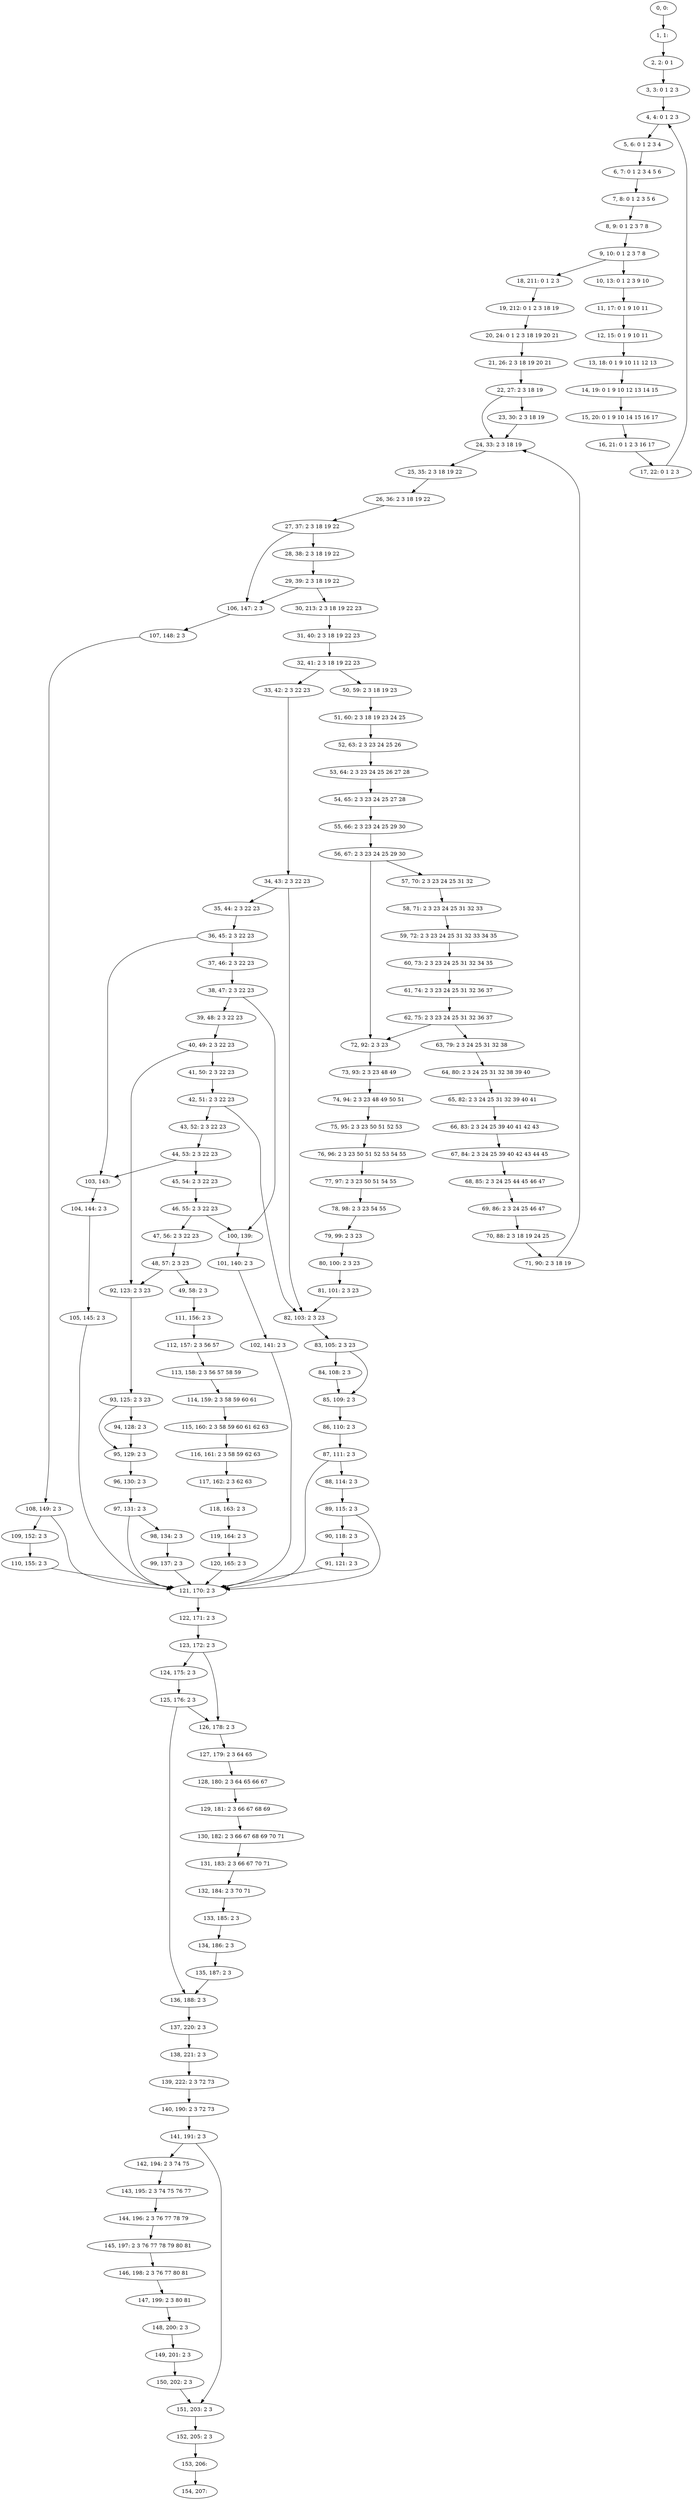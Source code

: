 digraph G {
0[label="0, 0: "];
1[label="1, 1: "];
2[label="2, 2: 0 1 "];
3[label="3, 3: 0 1 2 3 "];
4[label="4, 4: 0 1 2 3 "];
5[label="5, 6: 0 1 2 3 4 "];
6[label="6, 7: 0 1 2 3 4 5 6 "];
7[label="7, 8: 0 1 2 3 5 6 "];
8[label="8, 9: 0 1 2 3 7 8 "];
9[label="9, 10: 0 1 2 3 7 8 "];
10[label="10, 13: 0 1 2 3 9 10 "];
11[label="11, 17: 0 1 9 10 11 "];
12[label="12, 15: 0 1 9 10 11 "];
13[label="13, 18: 0 1 9 10 11 12 13 "];
14[label="14, 19: 0 1 9 10 12 13 14 15 "];
15[label="15, 20: 0 1 9 10 14 15 16 17 "];
16[label="16, 21: 0 1 2 3 16 17 "];
17[label="17, 22: 0 1 2 3 "];
18[label="18, 211: 0 1 2 3 "];
19[label="19, 212: 0 1 2 3 18 19 "];
20[label="20, 24: 0 1 2 3 18 19 20 21 "];
21[label="21, 26: 2 3 18 19 20 21 "];
22[label="22, 27: 2 3 18 19 "];
23[label="23, 30: 2 3 18 19 "];
24[label="24, 33: 2 3 18 19 "];
25[label="25, 35: 2 3 18 19 22 "];
26[label="26, 36: 2 3 18 19 22 "];
27[label="27, 37: 2 3 18 19 22 "];
28[label="28, 38: 2 3 18 19 22 "];
29[label="29, 39: 2 3 18 19 22 "];
30[label="30, 213: 2 3 18 19 22 23 "];
31[label="31, 40: 2 3 18 19 22 23 "];
32[label="32, 41: 2 3 18 19 22 23 "];
33[label="33, 42: 2 3 22 23 "];
34[label="34, 43: 2 3 22 23 "];
35[label="35, 44: 2 3 22 23 "];
36[label="36, 45: 2 3 22 23 "];
37[label="37, 46: 2 3 22 23 "];
38[label="38, 47: 2 3 22 23 "];
39[label="39, 48: 2 3 22 23 "];
40[label="40, 49: 2 3 22 23 "];
41[label="41, 50: 2 3 22 23 "];
42[label="42, 51: 2 3 22 23 "];
43[label="43, 52: 2 3 22 23 "];
44[label="44, 53: 2 3 22 23 "];
45[label="45, 54: 2 3 22 23 "];
46[label="46, 55: 2 3 22 23 "];
47[label="47, 56: 2 3 22 23 "];
48[label="48, 57: 2 3 23 "];
49[label="49, 58: 2 3 "];
50[label="50, 59: 2 3 18 19 23 "];
51[label="51, 60: 2 3 18 19 23 24 25 "];
52[label="52, 63: 2 3 23 24 25 26 "];
53[label="53, 64: 2 3 23 24 25 26 27 28 "];
54[label="54, 65: 2 3 23 24 25 27 28 "];
55[label="55, 66: 2 3 23 24 25 29 30 "];
56[label="56, 67: 2 3 23 24 25 29 30 "];
57[label="57, 70: 2 3 23 24 25 31 32 "];
58[label="58, 71: 2 3 23 24 25 31 32 33 "];
59[label="59, 72: 2 3 23 24 25 31 32 33 34 35 "];
60[label="60, 73: 2 3 23 24 25 31 32 34 35 "];
61[label="61, 74: 2 3 23 24 25 31 32 36 37 "];
62[label="62, 75: 2 3 23 24 25 31 32 36 37 "];
63[label="63, 79: 2 3 24 25 31 32 38 "];
64[label="64, 80: 2 3 24 25 31 32 38 39 40 "];
65[label="65, 82: 2 3 24 25 31 32 39 40 41 "];
66[label="66, 83: 2 3 24 25 39 40 41 42 43 "];
67[label="67, 84: 2 3 24 25 39 40 42 43 44 45 "];
68[label="68, 85: 2 3 24 25 44 45 46 47 "];
69[label="69, 86: 2 3 24 25 46 47 "];
70[label="70, 88: 2 3 18 19 24 25 "];
71[label="71, 90: 2 3 18 19 "];
72[label="72, 92: 2 3 23 "];
73[label="73, 93: 2 3 23 48 49 "];
74[label="74, 94: 2 3 23 48 49 50 51 "];
75[label="75, 95: 2 3 23 50 51 52 53 "];
76[label="76, 96: 2 3 23 50 51 52 53 54 55 "];
77[label="77, 97: 2 3 23 50 51 54 55 "];
78[label="78, 98: 2 3 23 54 55 "];
79[label="79, 99: 2 3 23 "];
80[label="80, 100: 2 3 23 "];
81[label="81, 101: 2 3 23 "];
82[label="82, 103: 2 3 23 "];
83[label="83, 105: 2 3 23 "];
84[label="84, 108: 2 3 "];
85[label="85, 109: 2 3 "];
86[label="86, 110: 2 3 "];
87[label="87, 111: 2 3 "];
88[label="88, 114: 2 3 "];
89[label="89, 115: 2 3 "];
90[label="90, 118: 2 3 "];
91[label="91, 121: 2 3 "];
92[label="92, 123: 2 3 23 "];
93[label="93, 125: 2 3 23 "];
94[label="94, 128: 2 3 "];
95[label="95, 129: 2 3 "];
96[label="96, 130: 2 3 "];
97[label="97, 131: 2 3 "];
98[label="98, 134: 2 3 "];
99[label="99, 137: 2 3 "];
100[label="100, 139: "];
101[label="101, 140: 2 3 "];
102[label="102, 141: 2 3 "];
103[label="103, 143: "];
104[label="104, 144: 2 3 "];
105[label="105, 145: 2 3 "];
106[label="106, 147: 2 3 "];
107[label="107, 148: 2 3 "];
108[label="108, 149: 2 3 "];
109[label="109, 152: 2 3 "];
110[label="110, 155: 2 3 "];
111[label="111, 156: 2 3 "];
112[label="112, 157: 2 3 56 57 "];
113[label="113, 158: 2 3 56 57 58 59 "];
114[label="114, 159: 2 3 58 59 60 61 "];
115[label="115, 160: 2 3 58 59 60 61 62 63 "];
116[label="116, 161: 2 3 58 59 62 63 "];
117[label="117, 162: 2 3 62 63 "];
118[label="118, 163: 2 3 "];
119[label="119, 164: 2 3 "];
120[label="120, 165: 2 3 "];
121[label="121, 170: 2 3 "];
122[label="122, 171: 2 3 "];
123[label="123, 172: 2 3 "];
124[label="124, 175: 2 3 "];
125[label="125, 176: 2 3 "];
126[label="126, 178: 2 3 "];
127[label="127, 179: 2 3 64 65 "];
128[label="128, 180: 2 3 64 65 66 67 "];
129[label="129, 181: 2 3 66 67 68 69 "];
130[label="130, 182: 2 3 66 67 68 69 70 71 "];
131[label="131, 183: 2 3 66 67 70 71 "];
132[label="132, 184: 2 3 70 71 "];
133[label="133, 185: 2 3 "];
134[label="134, 186: 2 3 "];
135[label="135, 187: 2 3 "];
136[label="136, 188: 2 3 "];
137[label="137, 220: 2 3 "];
138[label="138, 221: 2 3 "];
139[label="139, 222: 2 3 72 73 "];
140[label="140, 190: 2 3 72 73 "];
141[label="141, 191: 2 3 "];
142[label="142, 194: 2 3 74 75 "];
143[label="143, 195: 2 3 74 75 76 77 "];
144[label="144, 196: 2 3 76 77 78 79 "];
145[label="145, 197: 2 3 76 77 78 79 80 81 "];
146[label="146, 198: 2 3 76 77 80 81 "];
147[label="147, 199: 2 3 80 81 "];
148[label="148, 200: 2 3 "];
149[label="149, 201: 2 3 "];
150[label="150, 202: 2 3 "];
151[label="151, 203: 2 3 "];
152[label="152, 205: 2 3 "];
153[label="153, 206: "];
154[label="154, 207: "];
0->1 ;
1->2 ;
2->3 ;
3->4 ;
4->5 ;
5->6 ;
6->7 ;
7->8 ;
8->9 ;
9->10 ;
9->18 ;
10->11 ;
11->12 ;
12->13 ;
13->14 ;
14->15 ;
15->16 ;
16->17 ;
17->4 ;
18->19 ;
19->20 ;
20->21 ;
21->22 ;
22->23 ;
22->24 ;
23->24 ;
24->25 ;
25->26 ;
26->27 ;
27->28 ;
27->106 ;
28->29 ;
29->30 ;
29->106 ;
30->31 ;
31->32 ;
32->33 ;
32->50 ;
33->34 ;
34->35 ;
34->82 ;
35->36 ;
36->37 ;
36->103 ;
37->38 ;
38->39 ;
38->100 ;
39->40 ;
40->41 ;
40->92 ;
41->42 ;
42->43 ;
42->82 ;
43->44 ;
44->45 ;
44->103 ;
45->46 ;
46->47 ;
46->100 ;
47->48 ;
48->49 ;
48->92 ;
49->111 ;
50->51 ;
51->52 ;
52->53 ;
53->54 ;
54->55 ;
55->56 ;
56->57 ;
56->72 ;
57->58 ;
58->59 ;
59->60 ;
60->61 ;
61->62 ;
62->63 ;
62->72 ;
63->64 ;
64->65 ;
65->66 ;
66->67 ;
67->68 ;
68->69 ;
69->70 ;
70->71 ;
71->24 ;
72->73 ;
73->74 ;
74->75 ;
75->76 ;
76->77 ;
77->78 ;
78->79 ;
79->80 ;
80->81 ;
81->82 ;
82->83 ;
83->84 ;
83->85 ;
84->85 ;
85->86 ;
86->87 ;
87->88 ;
87->121 ;
88->89 ;
89->90 ;
89->121 ;
90->91 ;
91->121 ;
92->93 ;
93->94 ;
93->95 ;
94->95 ;
95->96 ;
96->97 ;
97->98 ;
97->121 ;
98->99 ;
99->121 ;
100->101 ;
101->102 ;
102->121 ;
103->104 ;
104->105 ;
105->121 ;
106->107 ;
107->108 ;
108->109 ;
108->121 ;
109->110 ;
110->121 ;
111->112 ;
112->113 ;
113->114 ;
114->115 ;
115->116 ;
116->117 ;
117->118 ;
118->119 ;
119->120 ;
120->121 ;
121->122 ;
122->123 ;
123->124 ;
123->126 ;
124->125 ;
125->126 ;
125->136 ;
126->127 ;
127->128 ;
128->129 ;
129->130 ;
130->131 ;
131->132 ;
132->133 ;
133->134 ;
134->135 ;
135->136 ;
136->137 ;
137->138 ;
138->139 ;
139->140 ;
140->141 ;
141->142 ;
141->151 ;
142->143 ;
143->144 ;
144->145 ;
145->146 ;
146->147 ;
147->148 ;
148->149 ;
149->150 ;
150->151 ;
151->152 ;
152->153 ;
153->154 ;
}
